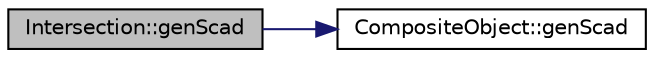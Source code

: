 digraph "Intersection::genScad"
{
  edge [fontname="Helvetica",fontsize="10",labelfontname="Helvetica",labelfontsize="10"];
  node [fontname="Helvetica",fontsize="10",shape=record];
  rankdir="LR";
  Node17 [label="Intersection::genScad",height=0.2,width=0.4,color="black", fillcolor="grey75", style="filled", fontcolor="black"];
  Node17 -> Node18 [color="midnightblue",fontsize="10",style="solid",fontname="Helvetica"];
  Node18 [label="CompositeObject::genScad",height=0.2,width=0.4,color="black", fillcolor="white", style="filled",URL="$classCompositeObject.html#add96fc214ce76621e6189dc9cab70445",tooltip="Generate SCAD output for this object. "];
}
